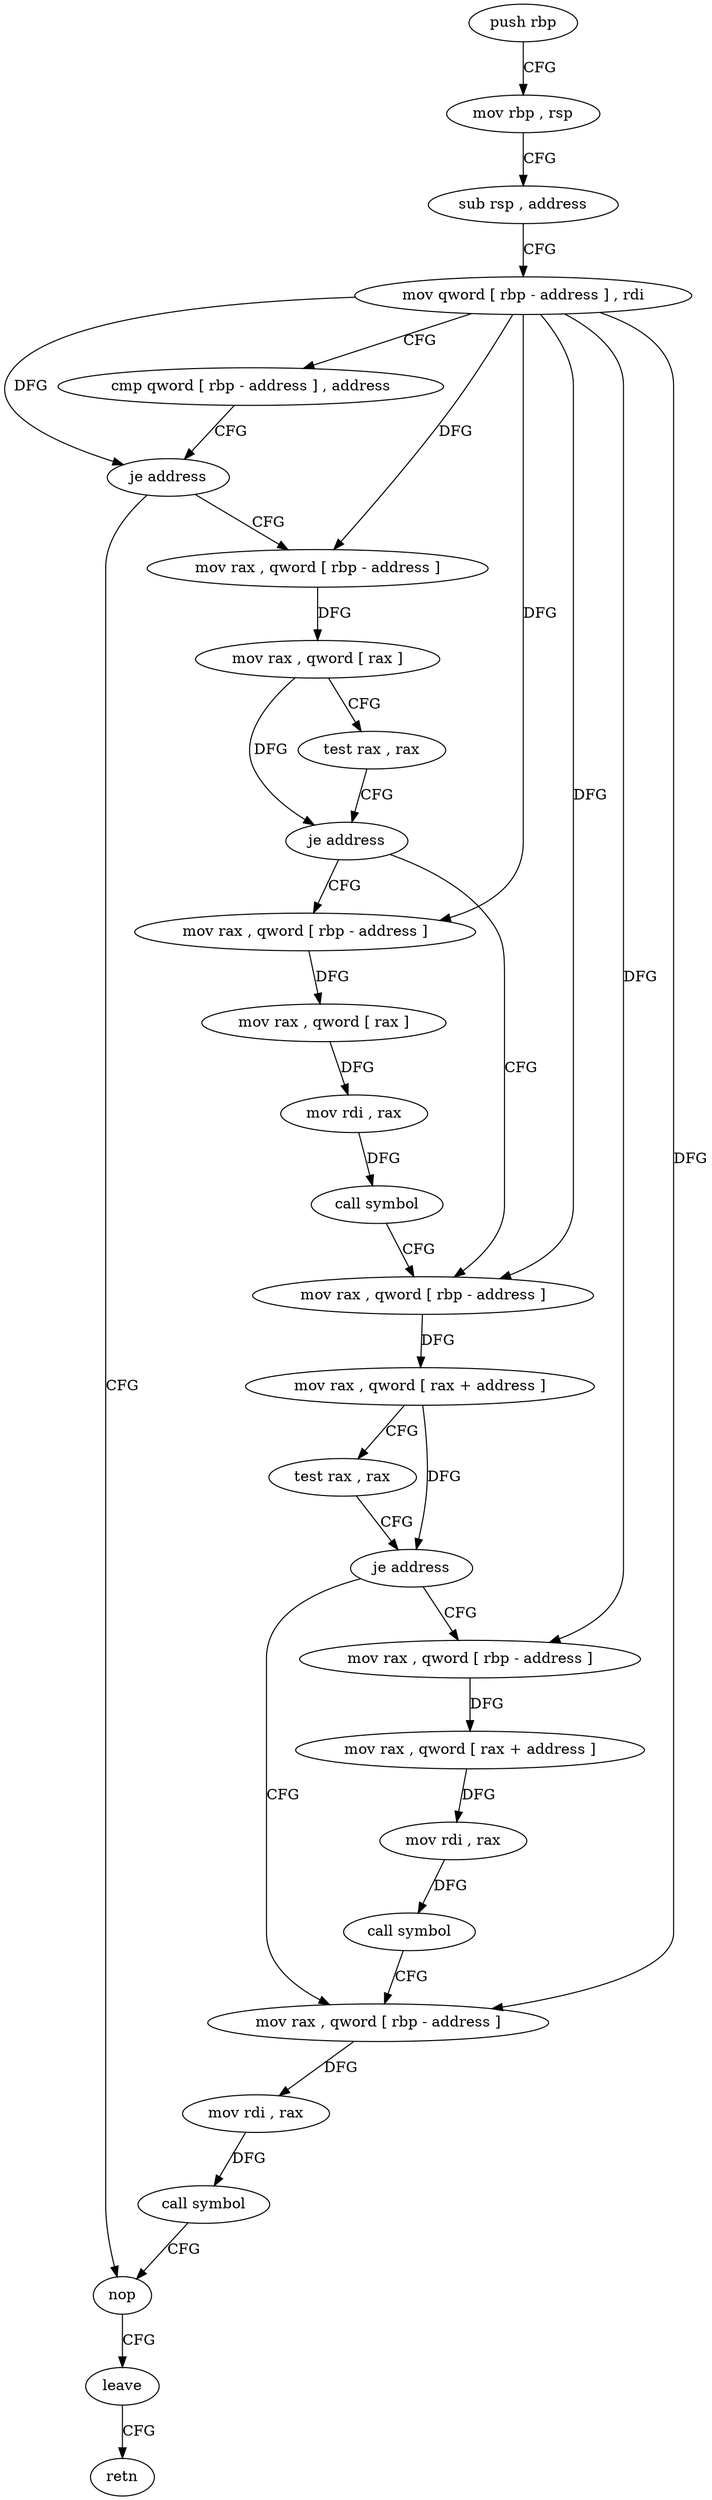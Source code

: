 digraph "func" {
"121211" [label = "push rbp" ]
"121212" [label = "mov rbp , rsp" ]
"121215" [label = "sub rsp , address" ]
"121219" [label = "mov qword [ rbp - address ] , rdi" ]
"121223" [label = "cmp qword [ rbp - address ] , address" ]
"121228" [label = "je address" ]
"121298" [label = "nop" ]
"121230" [label = "mov rax , qword [ rbp - address ]" ]
"121299" [label = "leave" ]
"121300" [label = "retn" ]
"121234" [label = "mov rax , qword [ rax ]" ]
"121237" [label = "test rax , rax" ]
"121240" [label = "je address" ]
"121257" [label = "mov rax , qword [ rbp - address ]" ]
"121242" [label = "mov rax , qword [ rbp - address ]" ]
"121261" [label = "mov rax , qword [ rax + address ]" ]
"121265" [label = "test rax , rax" ]
"121268" [label = "je address" ]
"121286" [label = "mov rax , qword [ rbp - address ]" ]
"121270" [label = "mov rax , qword [ rbp - address ]" ]
"121246" [label = "mov rax , qword [ rax ]" ]
"121249" [label = "mov rdi , rax" ]
"121252" [label = "call symbol" ]
"121290" [label = "mov rdi , rax" ]
"121293" [label = "call symbol" ]
"121274" [label = "mov rax , qword [ rax + address ]" ]
"121278" [label = "mov rdi , rax" ]
"121281" [label = "call symbol" ]
"121211" -> "121212" [ label = "CFG" ]
"121212" -> "121215" [ label = "CFG" ]
"121215" -> "121219" [ label = "CFG" ]
"121219" -> "121223" [ label = "CFG" ]
"121219" -> "121228" [ label = "DFG" ]
"121219" -> "121230" [ label = "DFG" ]
"121219" -> "121257" [ label = "DFG" ]
"121219" -> "121242" [ label = "DFG" ]
"121219" -> "121286" [ label = "DFG" ]
"121219" -> "121270" [ label = "DFG" ]
"121223" -> "121228" [ label = "CFG" ]
"121228" -> "121298" [ label = "CFG" ]
"121228" -> "121230" [ label = "CFG" ]
"121298" -> "121299" [ label = "CFG" ]
"121230" -> "121234" [ label = "DFG" ]
"121299" -> "121300" [ label = "CFG" ]
"121234" -> "121237" [ label = "CFG" ]
"121234" -> "121240" [ label = "DFG" ]
"121237" -> "121240" [ label = "CFG" ]
"121240" -> "121257" [ label = "CFG" ]
"121240" -> "121242" [ label = "CFG" ]
"121257" -> "121261" [ label = "DFG" ]
"121242" -> "121246" [ label = "DFG" ]
"121261" -> "121265" [ label = "CFG" ]
"121261" -> "121268" [ label = "DFG" ]
"121265" -> "121268" [ label = "CFG" ]
"121268" -> "121286" [ label = "CFG" ]
"121268" -> "121270" [ label = "CFG" ]
"121286" -> "121290" [ label = "DFG" ]
"121270" -> "121274" [ label = "DFG" ]
"121246" -> "121249" [ label = "DFG" ]
"121249" -> "121252" [ label = "DFG" ]
"121252" -> "121257" [ label = "CFG" ]
"121290" -> "121293" [ label = "DFG" ]
"121293" -> "121298" [ label = "CFG" ]
"121274" -> "121278" [ label = "DFG" ]
"121278" -> "121281" [ label = "DFG" ]
"121281" -> "121286" [ label = "CFG" ]
}
